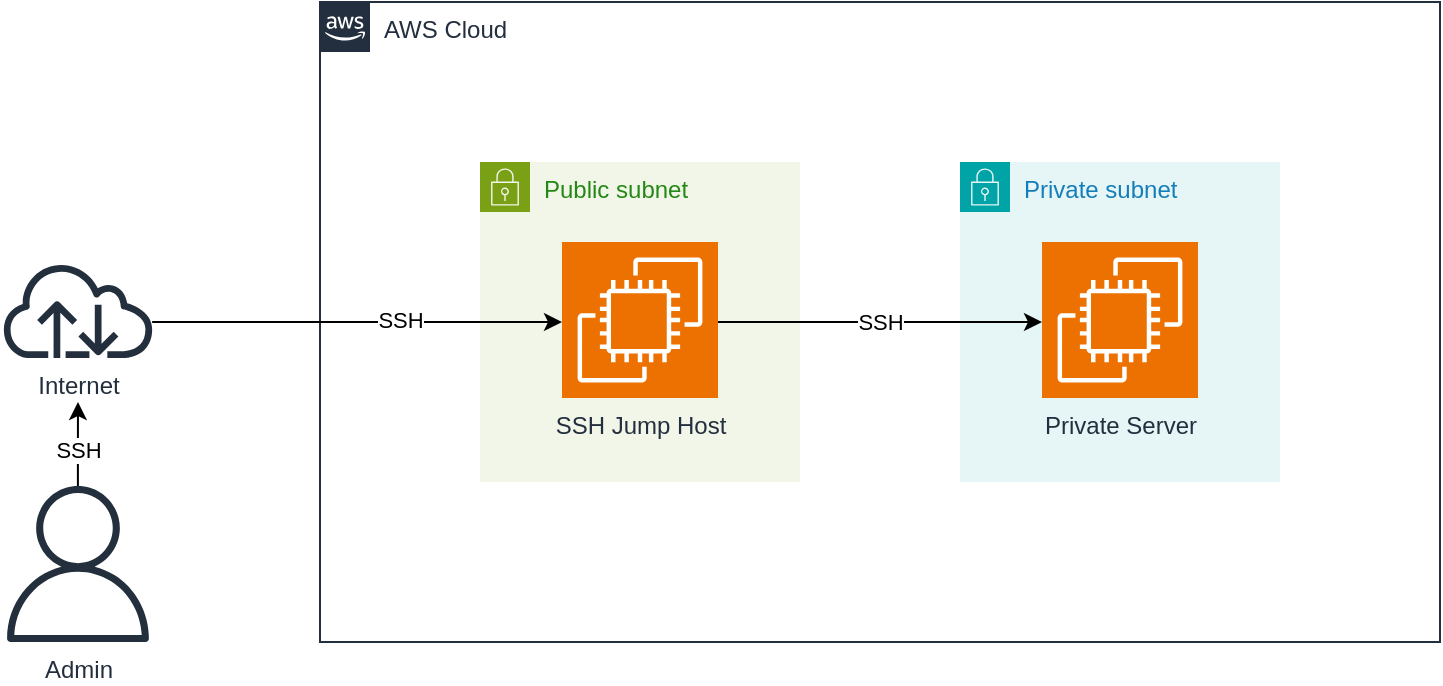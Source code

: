 <mxfile version="28.0.7">
  <diagram name="Page-1" id="b3kSgrx2vGMmETdr_YDn">
    <mxGraphModel dx="1216" dy="731" grid="1" gridSize="10" guides="1" tooltips="1" connect="1" arrows="1" fold="1" page="1" pageScale="1" pageWidth="850" pageHeight="1100" math="0" shadow="0">
      <root>
        <mxCell id="0" />
        <mxCell id="1" parent="0" />
        <mxCell id="GjXdtXDcGyxyJpDaa6RI-1" value="AWS Cloud" style="points=[[0,0],[0.25,0],[0.5,0],[0.75,0],[1,0],[1,0.25],[1,0.5],[1,0.75],[1,1],[0.75,1],[0.5,1],[0.25,1],[0,1],[0,0.75],[0,0.5],[0,0.25]];outlineConnect=0;gradientColor=none;html=1;whiteSpace=wrap;fontSize=12;fontStyle=0;container=1;pointerEvents=0;collapsible=0;recursiveResize=0;shape=mxgraph.aws4.group;grIcon=mxgraph.aws4.group_aws_cloud_alt;strokeColor=#232F3E;fillColor=none;verticalAlign=top;align=left;spacingLeft=30;fontColor=#232F3E;dashed=0;" parent="1" vertex="1">
          <mxGeometry x="240" y="80" width="560" height="320" as="geometry" />
        </mxCell>
        <mxCell id="GjXdtXDcGyxyJpDaa6RI-3" value="Private subnet" style="points=[[0,0],[0.25,0],[0.5,0],[0.75,0],[1,0],[1,0.25],[1,0.5],[1,0.75],[1,1],[0.75,1],[0.5,1],[0.25,1],[0,1],[0,0.75],[0,0.5],[0,0.25]];outlineConnect=0;gradientColor=none;html=1;whiteSpace=wrap;fontSize=12;fontStyle=0;container=1;pointerEvents=0;collapsible=0;recursiveResize=0;shape=mxgraph.aws4.group;grIcon=mxgraph.aws4.group_security_group;grStroke=0;strokeColor=#00A4A6;fillColor=#E6F6F7;verticalAlign=top;align=left;spacingLeft=30;fontColor=#147EBA;dashed=0;" parent="GjXdtXDcGyxyJpDaa6RI-1" vertex="1">
          <mxGeometry x="320" y="80" width="160" height="160" as="geometry" />
        </mxCell>
        <mxCell id="GjXdtXDcGyxyJpDaa6RI-6" value="Private Server" style="sketch=0;points=[[0,0,0],[0.25,0,0],[0.5,0,0],[0.75,0,0],[1,0,0],[0,1,0],[0.25,1,0],[0.5,1,0],[0.75,1,0],[1,1,0],[0,0.25,0],[0,0.5,0],[0,0.75,0],[1,0.25,0],[1,0.5,0],[1,0.75,0]];outlineConnect=0;fontColor=#232F3E;fillColor=#ED7100;strokeColor=#ffffff;dashed=0;verticalLabelPosition=bottom;verticalAlign=top;align=center;html=1;fontSize=12;fontStyle=0;aspect=fixed;shape=mxgraph.aws4.resourceIcon;resIcon=mxgraph.aws4.ec2;" parent="GjXdtXDcGyxyJpDaa6RI-3" vertex="1">
          <mxGeometry x="41" y="40" width="78" height="78" as="geometry" />
        </mxCell>
        <mxCell id="GjXdtXDcGyxyJpDaa6RI-2" value="Public subnet" style="points=[[0,0],[0.25,0],[0.5,0],[0.75,0],[1,0],[1,0.25],[1,0.5],[1,0.75],[1,1],[0.75,1],[0.5,1],[0.25,1],[0,1],[0,0.75],[0,0.5],[0,0.25]];outlineConnect=0;gradientColor=none;html=1;whiteSpace=wrap;fontSize=12;fontStyle=0;container=1;pointerEvents=0;collapsible=0;recursiveResize=0;shape=mxgraph.aws4.group;grIcon=mxgraph.aws4.group_security_group;grStroke=0;strokeColor=#7AA116;fillColor=#F2F6E8;verticalAlign=top;align=left;spacingLeft=30;fontColor=#248814;dashed=0;" parent="GjXdtXDcGyxyJpDaa6RI-1" vertex="1">
          <mxGeometry x="80" y="80" width="160" height="160" as="geometry" />
        </mxCell>
        <mxCell id="GjXdtXDcGyxyJpDaa6RI-5" value="SSH Jump Host" style="sketch=0;points=[[0,0,0],[0.25,0,0],[0.5,0,0],[0.75,0,0],[1,0,0],[0,1,0],[0.25,1,0],[0.5,1,0],[0.75,1,0],[1,1,0],[0,0.25,0],[0,0.5,0],[0,0.75,0],[1,0.25,0],[1,0.5,0],[1,0.75,0]];outlineConnect=0;fontColor=#232F3E;fillColor=#ED7100;strokeColor=#ffffff;dashed=0;verticalLabelPosition=bottom;verticalAlign=top;align=center;html=1;fontSize=12;fontStyle=0;aspect=fixed;shape=mxgraph.aws4.resourceIcon;resIcon=mxgraph.aws4.ec2;" parent="GjXdtXDcGyxyJpDaa6RI-2" vertex="1">
          <mxGeometry x="41" y="40" width="78" height="78" as="geometry" />
        </mxCell>
        <mxCell id="GjXdtXDcGyxyJpDaa6RI-14" style="edgeStyle=orthogonalEdgeStyle;rounded=0;orthogonalLoop=1;jettySize=auto;html=1;" parent="GjXdtXDcGyxyJpDaa6RI-1" source="GjXdtXDcGyxyJpDaa6RI-5" target="GjXdtXDcGyxyJpDaa6RI-6" edge="1">
          <mxGeometry relative="1" as="geometry">
            <Array as="points">
              <mxPoint x="280" y="160" />
              <mxPoint x="280" y="160" />
            </Array>
          </mxGeometry>
        </mxCell>
        <mxCell id="GjXdtXDcGyxyJpDaa6RI-15" value="SSH" style="edgeLabel;html=1;align=center;verticalAlign=middle;resizable=0;points=[];" parent="GjXdtXDcGyxyJpDaa6RI-14" vertex="1" connectable="0">
          <mxGeometry x="-0.074" y="3" relative="1" as="geometry">
            <mxPoint x="6" y="3" as="offset" />
          </mxGeometry>
        </mxCell>
        <mxCell id="GjXdtXDcGyxyJpDaa6RI-12" style="edgeStyle=orthogonalEdgeStyle;rounded=0;orthogonalLoop=1;jettySize=auto;html=1;" parent="1" source="GjXdtXDcGyxyJpDaa6RI-10" target="GjXdtXDcGyxyJpDaa6RI-5" edge="1">
          <mxGeometry relative="1" as="geometry">
            <Array as="points">
              <mxPoint x="250" y="240" />
              <mxPoint x="250" y="240" />
            </Array>
          </mxGeometry>
        </mxCell>
        <mxCell id="GjXdtXDcGyxyJpDaa6RI-13" value="SSH" style="edgeLabel;html=1;align=center;verticalAlign=middle;resizable=0;points=[];" parent="GjXdtXDcGyxyJpDaa6RI-12" vertex="1" connectable="0">
          <mxGeometry x="-0.015" y="1" relative="1" as="geometry">
            <mxPoint x="23" as="offset" />
          </mxGeometry>
        </mxCell>
        <mxCell id="GjXdtXDcGyxyJpDaa6RI-10" value="Internet" style="sketch=0;outlineConnect=0;fontColor=#232F3E;gradientColor=none;fillColor=#232F3D;strokeColor=none;dashed=0;verticalLabelPosition=bottom;verticalAlign=top;align=center;html=1;fontSize=12;fontStyle=0;aspect=fixed;pointerEvents=1;shape=mxgraph.aws4.internet;" parent="1" vertex="1">
          <mxGeometry x="80" y="210" width="78" height="48" as="geometry" />
        </mxCell>
        <mxCell id="GjXdtXDcGyxyJpDaa6RI-17" style="edgeStyle=orthogonalEdgeStyle;rounded=0;orthogonalLoop=1;jettySize=auto;html=1;" parent="1" source="GjXdtXDcGyxyJpDaa6RI-16" edge="1">
          <mxGeometry relative="1" as="geometry">
            <mxPoint x="119" y="280" as="targetPoint" />
          </mxGeometry>
        </mxCell>
        <mxCell id="GjXdtXDcGyxyJpDaa6RI-18" value="SSH" style="edgeLabel;html=1;align=center;verticalAlign=middle;resizable=0;points=[];" parent="GjXdtXDcGyxyJpDaa6RI-17" vertex="1" connectable="0">
          <mxGeometry x="-0.125" relative="1" as="geometry">
            <mxPoint as="offset" />
          </mxGeometry>
        </mxCell>
        <mxCell id="GjXdtXDcGyxyJpDaa6RI-16" value="Admin" style="sketch=0;outlineConnect=0;fontColor=#232F3E;gradientColor=none;fillColor=#232F3D;strokeColor=none;dashed=0;verticalLabelPosition=bottom;verticalAlign=top;align=center;html=1;fontSize=12;fontStyle=0;aspect=fixed;pointerEvents=1;shape=mxgraph.aws4.user;" parent="1" vertex="1">
          <mxGeometry x="80" y="322" width="78" height="78" as="geometry" />
        </mxCell>
      </root>
    </mxGraphModel>
  </diagram>
</mxfile>
